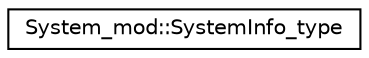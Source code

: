digraph "Graphical Class Hierarchy"
{
 // LATEX_PDF_SIZE
  edge [fontname="Helvetica",fontsize="10",labelfontname="Helvetica",labelfontsize="10"];
  node [fontname="Helvetica",fontsize="10",shape=record];
  rankdir="LR";
  Node0 [label="System_mod::SystemInfo_type",height=0.2,width=0.4,color="black", fillcolor="white", style="filled",URL="$structSystem__mod_1_1SystemInfo__type.html",tooltip="The SystemInfo_type class."];
}
